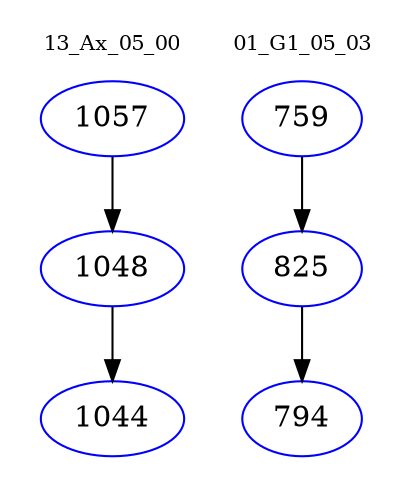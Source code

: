 digraph{
subgraph cluster_0 {
color = white
label = "13_Ax_05_00";
fontsize=10;
T0_1057 [label="1057", color="blue"]
T0_1057 -> T0_1048 [color="black"]
T0_1048 [label="1048", color="blue"]
T0_1048 -> T0_1044 [color="black"]
T0_1044 [label="1044", color="blue"]
}
subgraph cluster_1 {
color = white
label = "01_G1_05_03";
fontsize=10;
T1_759 [label="759", color="blue"]
T1_759 -> T1_825 [color="black"]
T1_825 [label="825", color="blue"]
T1_825 -> T1_794 [color="black"]
T1_794 [label="794", color="blue"]
}
}
